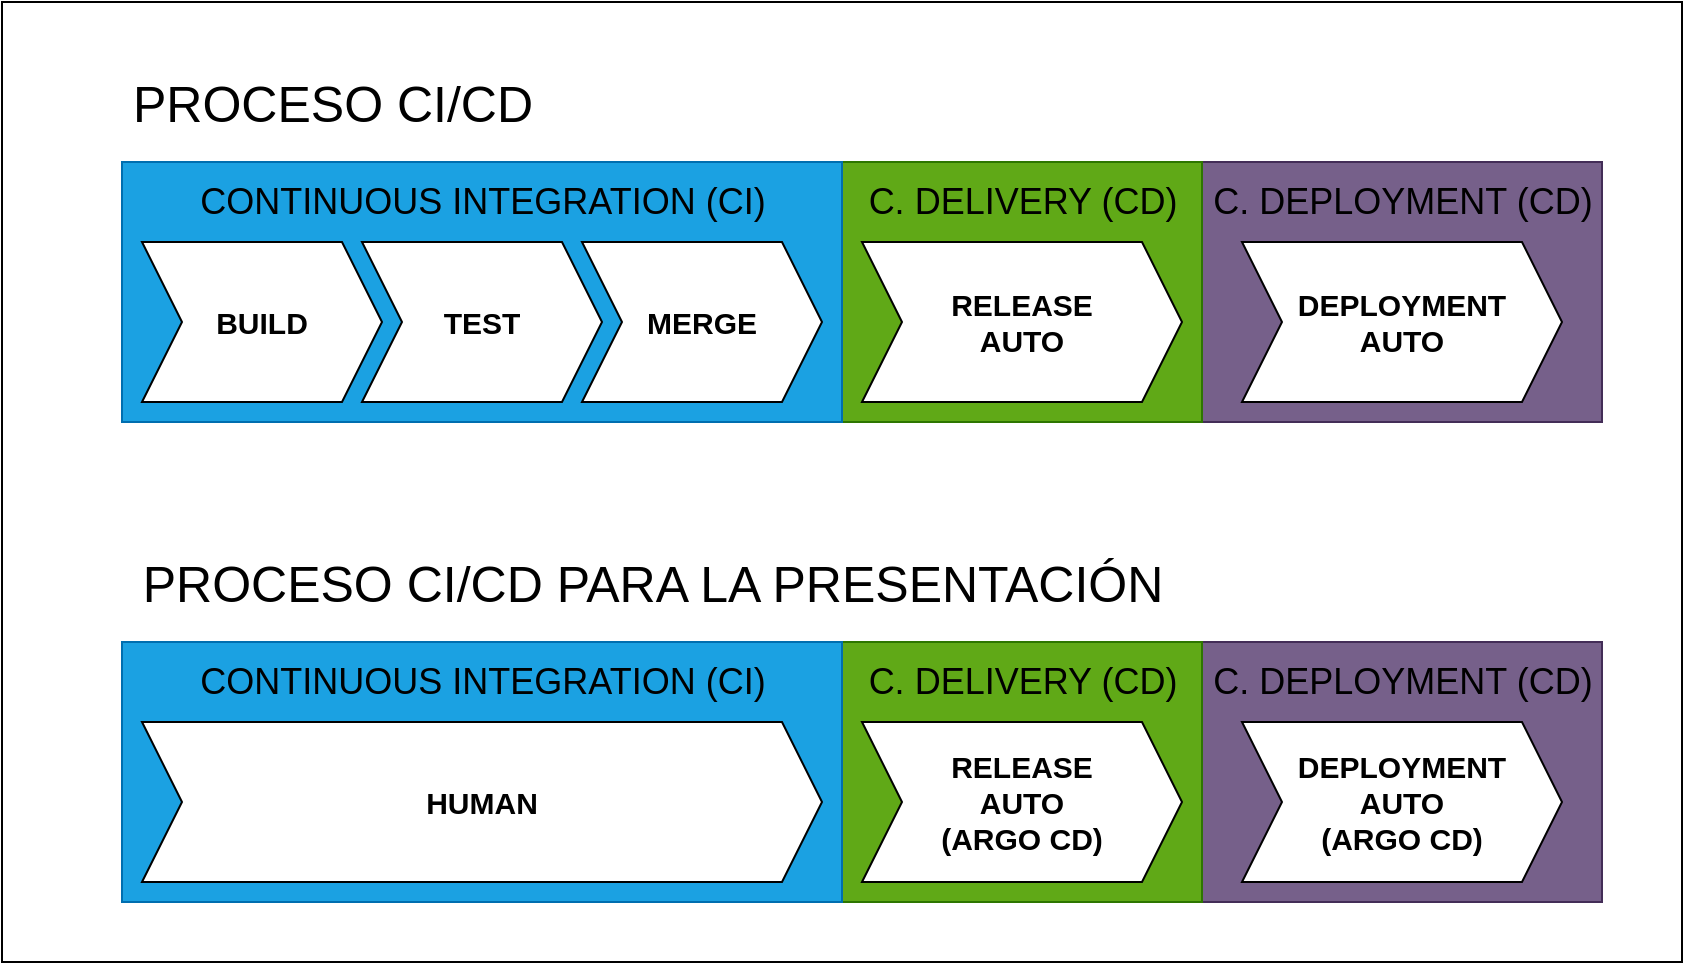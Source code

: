 <mxfile version="13.1.3" pages="3">
    <diagram id="6hGFLwfOUW9BJ-s0fimq" name="CI CD">
        <mxGraphModel dx="1563" dy="615" grid="1" gridSize="10" guides="1" tooltips="1" connect="1" arrows="1" fold="1" page="1" pageScale="1" pageWidth="827" pageHeight="1169" math="0" shadow="0">
            <root>
                <mxCell id="0"/>
                <mxCell id="1" parent="0"/>
                <mxCell id="41" value="" style="rounded=0;whiteSpace=wrap;html=1;" parent="1" vertex="1">
                    <mxGeometry x="-40" y="240" width="840" height="480" as="geometry"/>
                </mxCell>
                <mxCell id="14" value="" style="rounded=0;whiteSpace=wrap;html=1;fillColor=#76608a;strokeColor=#432D57;fontColor=#ffffff;glass=0;shadow=0;comic=0;" parent="1" vertex="1">
                    <mxGeometry x="560" y="320" width="200" height="130" as="geometry"/>
                </mxCell>
                <mxCell id="15" value="&lt;font style=&quot;font-size: 18px&quot;&gt;C. DEPLOYMENT (CD)&lt;/font&gt;" style="text;html=1;align=center;verticalAlign=middle;resizable=0;points=[];autosize=1;" parent="1" vertex="1">
                    <mxGeometry x="555" y="330" width="210" height="20" as="geometry"/>
                </mxCell>
                <mxCell id="11" value="" style="rounded=0;whiteSpace=wrap;html=1;fillColor=#60a917;strokeColor=#2D7600;fontColor=#ffffff;glass=0;shadow=0;comic=0;" parent="1" vertex="1">
                    <mxGeometry x="380" y="320" width="180" height="130" as="geometry"/>
                </mxCell>
                <mxCell id="9" value="" style="rounded=0;whiteSpace=wrap;html=1;fillColor=#1ba1e2;strokeColor=#006EAF;fontColor=#ffffff;" parent="1" vertex="1">
                    <mxGeometry x="20" y="320" width="360" height="130" as="geometry"/>
                </mxCell>
                <mxCell id="3" value="&lt;b&gt;&lt;font style=&quot;font-size: 15px&quot;&gt;BUILD&lt;/font&gt;&lt;/b&gt;" style="shape=step;perimeter=stepPerimeter;whiteSpace=wrap;html=1;fixedSize=1;" parent="1" vertex="1">
                    <mxGeometry x="30" y="360" width="120" height="80" as="geometry"/>
                </mxCell>
                <mxCell id="4" value="&lt;b&gt;&lt;font style=&quot;font-size: 15px&quot;&gt;TEST&lt;/font&gt;&lt;/b&gt;" style="shape=step;perimeter=stepPerimeter;whiteSpace=wrap;html=1;fixedSize=1;" parent="1" vertex="1">
                    <mxGeometry x="140" y="360" width="120" height="80" as="geometry"/>
                </mxCell>
                <mxCell id="5" value="&lt;b&gt;&lt;font style=&quot;font-size: 15px&quot;&gt;MERGE&lt;/font&gt;&lt;/b&gt;" style="shape=step;perimeter=stepPerimeter;whiteSpace=wrap;html=1;fixedSize=1;" parent="1" vertex="1">
                    <mxGeometry x="250" y="360" width="120" height="80" as="geometry"/>
                </mxCell>
                <mxCell id="6" value="&lt;b&gt;&lt;font style=&quot;font-size: 15px&quot;&gt;RELEASE&lt;br&gt;AUTO&lt;br&gt;&lt;/font&gt;&lt;/b&gt;" style="shape=step;perimeter=stepPerimeter;whiteSpace=wrap;html=1;fixedSize=1;" parent="1" vertex="1">
                    <mxGeometry x="390" y="360" width="160" height="80" as="geometry"/>
                </mxCell>
                <mxCell id="7" value="&lt;b&gt;&lt;font style=&quot;font-size: 15px&quot;&gt;DEPLOYMENT&lt;br&gt;AUTO&lt;/font&gt;&lt;/b&gt;" style="shape=step;perimeter=stepPerimeter;whiteSpace=wrap;html=1;fixedSize=1;" parent="1" vertex="1">
                    <mxGeometry x="580" y="360" width="160" height="80" as="geometry"/>
                </mxCell>
                <mxCell id="10" value="&lt;font style=&quot;font-size: 18px&quot;&gt;CONTINUOUS INTEGRATION (CI)&lt;/font&gt;" style="text;html=1;align=center;verticalAlign=middle;resizable=0;points=[];autosize=1;" parent="1" vertex="1">
                    <mxGeometry x="50" y="330" width="300" height="20" as="geometry"/>
                </mxCell>
                <mxCell id="13" value="&lt;font style=&quot;font-size: 18px&quot;&gt;C. DELIVERY (CD)&lt;/font&gt;" style="text;html=1;align=center;verticalAlign=middle;resizable=0;points=[];autosize=1;" parent="1" vertex="1">
                    <mxGeometry x="385" y="330" width="170" height="20" as="geometry"/>
                </mxCell>
                <mxCell id="28" value="" style="rounded=0;whiteSpace=wrap;html=1;fillColor=#76608a;strokeColor=#432D57;fontColor=#ffffff;glass=0;shadow=0;comic=0;" parent="1" vertex="1">
                    <mxGeometry x="560" y="560" width="200" height="130" as="geometry"/>
                </mxCell>
                <mxCell id="29" value="&lt;font style=&quot;font-size: 18px&quot;&gt;C. DEPLOYMENT (CD)&lt;/font&gt;" style="text;html=1;align=center;verticalAlign=middle;resizable=0;points=[];autosize=1;" parent="1" vertex="1">
                    <mxGeometry x="555" y="570" width="210" height="20" as="geometry"/>
                </mxCell>
                <mxCell id="30" value="" style="rounded=0;whiteSpace=wrap;html=1;fillColor=#60a917;strokeColor=#2D7600;fontColor=#ffffff;glass=0;shadow=0;comic=0;" parent="1" vertex="1">
                    <mxGeometry x="380" y="560" width="180" height="130" as="geometry"/>
                </mxCell>
                <mxCell id="31" value="" style="rounded=0;whiteSpace=wrap;html=1;fillColor=#1ba1e2;strokeColor=#006EAF;fontColor=#ffffff;" parent="1" vertex="1">
                    <mxGeometry x="20" y="560" width="360" height="130" as="geometry"/>
                </mxCell>
                <mxCell id="32" value="&lt;span style=&quot;font-size: 15px&quot;&gt;&lt;b&gt;HUMAN&lt;/b&gt;&lt;/span&gt;" style="shape=step;perimeter=stepPerimeter;whiteSpace=wrap;html=1;fixedSize=1;" parent="1" vertex="1">
                    <mxGeometry x="30" y="600" width="340" height="80" as="geometry"/>
                </mxCell>
                <mxCell id="35" value="&lt;b&gt;&lt;font style=&quot;font-size: 15px&quot;&gt;RELEASE&lt;br&gt;AUTO&lt;br&gt;(ARGO CD)&lt;br&gt;&lt;/font&gt;&lt;/b&gt;" style="shape=step;perimeter=stepPerimeter;whiteSpace=wrap;html=1;fixedSize=1;" parent="1" vertex="1">
                    <mxGeometry x="390" y="600" width="160" height="80" as="geometry"/>
                </mxCell>
                <mxCell id="36" value="&lt;b&gt;&lt;font style=&quot;font-size: 15px&quot;&gt;DEPLOYMENT&lt;br&gt;AUTO&lt;br&gt;(ARGO CD)&lt;br&gt;&lt;/font&gt;&lt;/b&gt;" style="shape=step;perimeter=stepPerimeter;whiteSpace=wrap;html=1;fixedSize=1;" parent="1" vertex="1">
                    <mxGeometry x="580" y="600" width="160" height="80" as="geometry"/>
                </mxCell>
                <mxCell id="37" value="&lt;font style=&quot;font-size: 18px&quot;&gt;CONTINUOUS INTEGRATION (CI)&lt;/font&gt;" style="text;html=1;align=center;verticalAlign=middle;resizable=0;points=[];autosize=1;" parent="1" vertex="1">
                    <mxGeometry x="50" y="570" width="300" height="20" as="geometry"/>
                </mxCell>
                <mxCell id="38" value="&lt;font style=&quot;font-size: 18px&quot;&gt;C. DELIVERY (CD)&lt;/font&gt;" style="text;html=1;align=center;verticalAlign=middle;resizable=0;points=[];autosize=1;" parent="1" vertex="1">
                    <mxGeometry x="385" y="570" width="170" height="20" as="geometry"/>
                </mxCell>
                <mxCell id="39" value="&lt;font style=&quot;font-size: 25px&quot;&gt;PROCESO CI/CD&lt;/font&gt;" style="text;html=1;align=center;verticalAlign=middle;resizable=0;points=[];autosize=1;" parent="1" vertex="1">
                    <mxGeometry x="20" y="280" width="210" height="20" as="geometry"/>
                </mxCell>
                <mxCell id="40" value="&lt;font style=&quot;font-size: 25px&quot;&gt;PROCESO CI/CD PARA LA PRESENTACIÓN&lt;/font&gt;" style="text;html=1;align=center;verticalAlign=middle;resizable=0;points=[];autosize=1;" parent="1" vertex="1">
                    <mxGeometry x="20" y="520" width="530" height="20" as="geometry"/>
                </mxCell>
            </root>
        </mxGraphModel>
    </diagram>
    <diagram id="I-Ttwt_0lh8s9nn-YSUw" name="Alternativas">
        <mxGraphModel dx="1586" dy="615" grid="1" gridSize="10" guides="1" tooltips="1" connect="1" arrows="1" fold="1" page="1" pageScale="1" pageWidth="850" pageHeight="1100" math="0" shadow="0">
            <root>
                <mxCell id="hU35F9jV-jP1izFeHSrd-0"/>
                <mxCell id="hU35F9jV-jP1izFeHSrd-1" parent="hU35F9jV-jP1izFeHSrd-0"/>
                <mxCell id="DT44pKcotNbY4nY1HDdd-0" value="" style="shape=ext;double=1;whiteSpace=wrap;html=1;aspect=fixed;rounded=0;shadow=0;glass=0;comic=0;fillColor=#f5f5f5;strokeColor=#666666;fontColor=#333333;" parent="hU35F9jV-jP1izFeHSrd-1" vertex="1">
                    <mxGeometry x="-320" y="80" width="160" height="160" as="geometry"/>
                </mxCell>
                <mxCell id="DT44pKcotNbY4nY1HDdd-1" value="&lt;meta http-equiv=&quot;content-type&quot; content=&quot;text/html; charset=utf-8&quot;&gt;&lt;img src=&quot;https://blog.wescale.fr/content/images/size/w760h400/2018/07/spinnaker.png&quot; alt=&quot;https://blog.wescale.fr/content/images/size/w760h400/2018/07/spinnaker.png&quot; class=&quot;transparent&quot;&gt;" style="text;whiteSpace=wrap;html=1;" parent="hU35F9jV-jP1izFeHSrd-1" vertex="1">
                    <mxGeometry x="-307.5" y="95" width="135" height="120" as="geometry"/>
                </mxCell>
                <mxCell id="DT44pKcotNbY4nY1HDdd-2" value="&lt;blockquote style=&quot;margin: 0 0 0 40px ; border: none ; padding: 0px&quot;&gt;&lt;/blockquote&gt;&lt;ul&gt;&lt;li&gt;Solución pesada/robusta.&lt;/li&gt;&lt;li&gt;Combina múltiples herramientas que la hacen: Flexible y compleja.&lt;/li&gt;&lt;li&gt;Cloud-agnostic deployment.&lt;/li&gt;&lt;li&gt;Madura.&lt;/li&gt;&lt;li&gt;No sigue el patrón GitOps.&lt;/li&gt;&lt;/ul&gt;" style="rounded=0;whiteSpace=wrap;html=1;shadow=0;glass=0;comic=0;align=left;" parent="hU35F9jV-jP1izFeHSrd-1" vertex="1">
                    <mxGeometry x="-320" y="240" width="160" height="200" as="geometry"/>
                </mxCell>
                <mxCell id="eUFbecEy91LvtFt2WVmd-0" value="" style="shape=ext;double=1;whiteSpace=wrap;html=1;aspect=fixed;rounded=0;shadow=0;glass=0;comic=0;fillColor=#f5f5f5;strokeColor=#666666;fontColor=#333333;" parent="hU35F9jV-jP1izFeHSrd-1" vertex="1">
                    <mxGeometry x="80" y="80" width="160" height="160" as="geometry"/>
                </mxCell>
                <mxCell id="eUFbecEy91LvtFt2WVmd-1" value="&lt;blockquote style=&quot;margin: 0 0 0 40px ; border: none ; padding: 0px&quot;&gt;&lt;/blockquote&gt;&lt;ul&gt;&lt;li&gt;Liviana.&lt;/li&gt;&lt;li&gt;Solución nativa K8S.&lt;/li&gt;&lt;li&gt;Patrón GitOps.&lt;/li&gt;&lt;li&gt;No provee GUI.&lt;/li&gt;&lt;li&gt;&lt;span&gt;CNCF: Sanbox.&lt;/span&gt;&lt;br&gt;&lt;/li&gt;&lt;/ul&gt;" style="rounded=0;whiteSpace=wrap;html=1;shadow=0;glass=0;comic=0;align=left;" parent="hU35F9jV-jP1izFeHSrd-1" vertex="1">
                    <mxGeometry x="80" y="240" width="160" height="200" as="geometry"/>
                </mxCell>
                <mxCell id="eUFbecEy91LvtFt2WVmd-2" value="" style="shape=ext;double=1;whiteSpace=wrap;html=1;aspect=fixed;rounded=0;shadow=0;glass=0;comic=0;fillColor=#f5f5f5;strokeColor=#666666;fontColor=#333333;" parent="hU35F9jV-jP1izFeHSrd-1" vertex="1">
                    <mxGeometry x="-120" y="80" width="160" height="160" as="geometry"/>
                </mxCell>
                <mxCell id="eUFbecEy91LvtFt2WVmd-3" value="&lt;blockquote style=&quot;margin: 0 0 0 40px ; border: none ; padding: 0px&quot;&gt;&lt;/blockquote&gt;&lt;ul&gt;&lt;li&gt;&lt;span&gt;Incluye soluciones para CI/CD.&lt;/span&gt;&lt;/li&gt;&lt;li&gt;&lt;span&gt;Solución completa basa en otras soluciones.&lt;/span&gt;&lt;/li&gt;&lt;li&gt;&lt;span&gt;Usa Prow (CI K8S)&lt;/span&gt;&lt;br&gt;&lt;/li&gt;&lt;li&gt;Solución nativa K8S.&lt;/li&gt;&lt;li&gt;&lt;span&gt;En algunos casos puede ser compleja de configurar.&lt;/span&gt;&lt;br&gt;&lt;/li&gt;&lt;/ul&gt;" style="rounded=0;whiteSpace=wrap;html=1;shadow=0;glass=0;comic=0;align=left;" parent="hU35F9jV-jP1izFeHSrd-1" vertex="1">
                    <mxGeometry x="-120" y="240" width="160" height="200" as="geometry"/>
                </mxCell>
                <mxCell id="eUFbecEy91LvtFt2WVmd-4" value="" style="shape=image;verticalLabelPosition=bottom;labelBackgroundColor=#ffffff;verticalAlign=top;aspect=fixed;imageAspect=0;image=https://www.jenkins.io/images/jenkins-x-logo.svg;" parent="hU35F9jV-jP1izFeHSrd-1" vertex="1">
                    <mxGeometry x="-110" y="120" width="140" height="100" as="geometry"/>
                </mxCell>
                <mxCell id="eUFbecEy91LvtFt2WVmd-5" value="&lt;meta http-equiv=&quot;content-type&quot; content=&quot;text/html; charset=utf-8&quot;&gt;&lt;img src=&quot;https://fluxcd.io/img/logos/flux-horizontal-color.png&quot; alt=&quot;https://fluxcd.io/img/logos/flux-horizontal-color.png&quot; class=&quot;transparent overflowingVertical&quot;&gt;" style="text;whiteSpace=wrap;html=1;" parent="hU35F9jV-jP1izFeHSrd-1" vertex="1">
                    <mxGeometry x="90" y="120" width="140" height="140" as="geometry"/>
                </mxCell>
                <mxCell id="eUFbecEy91LvtFt2WVmd-6" value="" style="shape=ext;double=1;whiteSpace=wrap;html=1;aspect=fixed;rounded=0;shadow=0;glass=0;comic=0;fillColor=#f5f5f5;strokeColor=#666666;fontColor=#333333;" parent="hU35F9jV-jP1izFeHSrd-1" vertex="1">
                    <mxGeometry x="280" y="80" width="160" height="160" as="geometry"/>
                </mxCell>
                <mxCell id="eUFbecEy91LvtFt2WVmd-7" value="&lt;blockquote style=&quot;margin: 0 0 0 40px ; border: none ; padding: 0px&quot;&gt;&lt;/blockquote&gt;&lt;ul&gt;&lt;li&gt;Liviana.&lt;/li&gt;&lt;li&gt;Solución nativa K8S.&lt;/li&gt;&lt;li&gt;Patrón GitOps.&lt;/li&gt;&lt;li&gt;&lt;span&gt;No es muy flexible.&lt;/span&gt;&lt;/li&gt;&lt;li&gt;&lt;span&gt;Declarativo.&lt;/span&gt;&lt;br&gt;&lt;/li&gt;&lt;li&gt;GUI basada en elementos K8S.&lt;/li&gt;&lt;li&gt;CNCF: Incubating.&amp;nbsp;&lt;/li&gt;&lt;/ul&gt;" style="rounded=0;whiteSpace=wrap;html=1;shadow=0;glass=0;comic=0;align=left;" parent="hU35F9jV-jP1izFeHSrd-1" vertex="1">
                    <mxGeometry x="280" y="240" width="160" height="200" as="geometry"/>
                </mxCell>
                <mxCell id="eUFbecEy91LvtFt2WVmd-8" value="" style="shape=image;verticalLabelPosition=bottom;labelBackgroundColor=#ffffff;verticalAlign=top;aspect=fixed;imageAspect=0;image=https://www.inovex.de/blog/wp-content/uploads/2019/07/argo-cd.png;" parent="hU35F9jV-jP1izFeHSrd-1" vertex="1">
                    <mxGeometry x="295" y="90" width="130" height="130" as="geometry"/>
                </mxCell>
            </root>
        </mxGraphModel>
    </diagram>
    <diagram id="eOsOh0RxyaTygsL22AFW" name="Sources">
        &#xa;        
        <mxGraphModel dx="736" dy="615" grid="1" gridSize="10" guides="1" tooltips="1" connect="1" arrows="1" fold="1" page="1" pageScale="1" pageWidth="850" pageHeight="1100" math="0" shadow="0">
            &#xa;            
            <root>
                &#xa;                
                <mxCell id="hfWWIOg-Q0GT3QNxSwIV-0"/>
                &#xa;                
                <mxCell id="hfWWIOg-Q0GT3QNxSwIV-1" parent="hfWWIOg-Q0GT3QNxSwIV-0"/>
                &#xa;                
                <mxCell id="hfWWIOg-Q0GT3QNxSwIV-2" value="&lt;ul&gt;&lt;li&gt;https://www.inovex.de/blog/spinnaker-vs-argo-cd-vs-tekton-vs-jenkins-x/&lt;/li&gt;&lt;li&gt;https://luktom.net/en/e1683-argocd-vs-flux&lt;/li&gt;&lt;li&gt;https://www.redhat.com/cms/managed-files/ci-cd-flow-mobile_0.png&lt;br&gt;&lt;/li&gt;&lt;li&gt;https://www.atlassian.com/continuous-delivery/principles/continuous-integration-vs-delivery-vs-deployment&lt;br&gt;&lt;/li&gt;&lt;/ul&gt;" style="text;html=1;align=left;verticalAlign=middle;resizable=0;points=[];autosize=1;" parent="hfWWIOg-Q0GT3QNxSwIV-1" vertex="1">
                    &#xa;                    
                    <mxGeometry x="30" y="70" width="620" height="80" as="geometry"/>
                    &#xa;                
                </mxCell>
                &#xa;            
            </root>
            &#xa;        
        </mxGraphModel>
        &#xa;    
    </diagram>
</mxfile>
